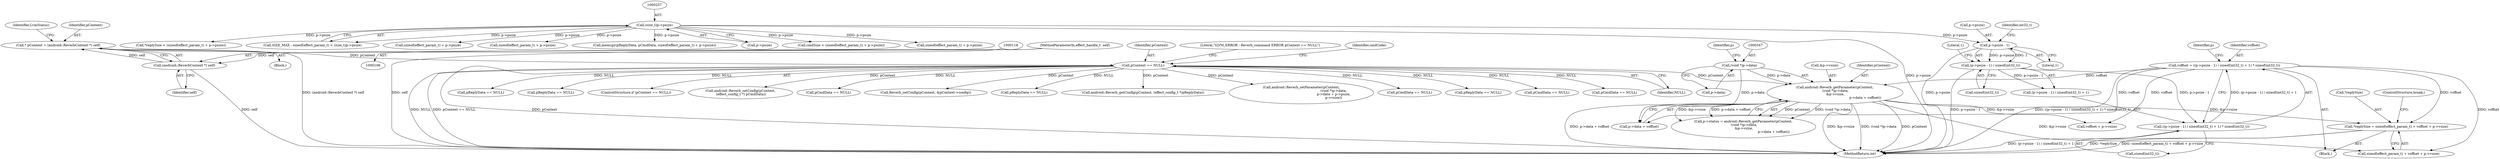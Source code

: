 digraph "0_Android_f490fc335772a9b14e78997486f4a572b0594c04_0@API" {
"1000360" [label="(Call,*replySize = sizeof(effect_param_t) + voffset + p->vsize)"];
"1000325" [label="(Call,voffset = ((p->psize - 1) / sizeof(int32_t) + 1) * sizeof(int32_t))"];
"1000327" [label="(Call,((p->psize - 1) / sizeof(int32_t) + 1) * sizeof(int32_t))"];
"1000329" [label="(Call,(p->psize - 1) / sizeof(int32_t))"];
"1000330" [label="(Call,p->psize - 1)"];
"1000256" [label="(Call,(size_t)p->psize)"];
"1000344" [label="(Call,android::Reverb_getParameter(pContext,\n (void *)p->data,\n &p->vsize,\n                                                          p->data + voffset))"];
"1000126" [label="(Call,pContext == NULL)"];
"1000115" [label="(Call,* pContext = (android::ReverbContext *) self)"];
"1000117" [label="(Call,(android::ReverbContext *) self)"];
"1000107" [label="(MethodParameterIn,effect_handle_t  self)"];
"1000346" [label="(Call,(void *)p->data)"];
"1000361" [label="(Call,*replySize)"];
"1000258" [label="(Call,p->psize)"];
"1000116" [label="(Identifier,pContext)"];
"1000330" [label="(Call,p->psize - 1)"];
"1000338" [label="(Call,sizeof(int32_t))"];
"1000336" [label="(Identifier,int32_t)"];
"1000128" [label="(Identifier,NULL)"];
"1000279" [label="(Call,cmdSize < (sizeof(effect_param_t) + p->psize))"];
"1000366" [label="(Call,voffset + p->vsize)"];
"1000348" [label="(Call,p->data)"];
"1000329" [label="(Call,(p->psize - 1) / sizeof(int32_t))"];
"1000141" [label="(Call,pReplyData == NULL)"];
"1000313" [label="(Call,sizeof(effect_param_t) + p->psize)"];
"1000210" [label="(Call,pReplyData == NULL)"];
"1000123" [label="(Identifier,LvmStatus)"];
"1000295" [label="(Call,*replySize < (sizeof(effect_param_t) + p->psize))"];
"1000342" [label="(Identifier,p)"];
"1000125" [label="(ControlStructure,if (pContext == NULL))"];
"1000115" [label="(Call,* pContext = (android::ReverbContext *) self)"];
"1000119" [label="(Identifier,self)"];
"1000337" [label="(Literal,1)"];
"1000335" [label="(Call,sizeof(int32_t))"];
"1000251" [label="(Call,SIZE_MAX - sizeof(effect_param_t) < (size_t)p->psize)"];
"1000256" [label="(Call,(size_t)p->psize)"];
"1000344" [label="(Call,android::Reverb_getParameter(pContext,\n (void *)p->data,\n &p->vsize,\n                                                          p->data + voffset))"];
"1000327" [label="(Call,((p->psize - 1) / sizeof(int32_t) + 1) * sizeof(int32_t))"];
"1000127" [label="(Identifier,pContext)"];
"1000126" [label="(Call,pContext == NULL)"];
"1000281" [label="(Call,sizeof(effect_param_t) + p->psize)"];
"1000345" [label="(Identifier,pContext)"];
"1000201" [label="(Call,android::Reverb_setConfig(pContext,\n (effect_config_t *) pCmdData))"];
"1000328" [label="(Call,(p->psize - 1) / sizeof(int32_t) + 1)"];
"1000363" [label="(Call,sizeof(effect_param_t) + voffset + p->vsize)"];
"1000117" [label="(Call,(android::ReverbContext *) self)"];
"1000376" [label="(Call,pCmdData == NULL)"];
"1000107" [label="(MethodParameterIn,effect_handle_t  self)"];
"1000351" [label="(Call,&p->vsize)"];
"1000235" [label="(Call,Reverb_setConfig(pContext, &pContext->config))"];
"1000326" [label="(Identifier,voffset)"];
"1000522" [label="(Call,pReplyData == NULL)"];
"1000371" [label="(ControlStructure,break;)"];
"1000331" [label="(Call,p->psize)"];
"1000298" [label="(Call,sizeof(effect_param_t) + p->psize)"];
"1000346" [label="(Call,(void *)p->data)"];
"1000228" [label="(Call,android::Reverb_getConfig(pContext, (effect_config_t *)pReplyData))"];
"1000113" [label="(Block,)"];
"1000243" [label="(Block,)"];
"1000340" [label="(Call,p->status = android::Reverb_getParameter(pContext,\n (void *)p->data,\n &p->vsize,\n                                                          p->data + voffset))"];
"1000430" [label="(Call,android::Reverb_setParameter(pContext,\n                                                              (void *)p->data,\n                                                              p->data + p->psize,\n                                                              p->vsize))"];
"1000325" [label="(Call,voffset = ((p->psize - 1) / sizeof(int32_t) + 1) * sizeof(int32_t))"];
"1000360" [label="(Call,*replySize = sizeof(effect_param_t) + voffset + p->vsize)"];
"1000334" [label="(Literal,1)"];
"1000355" [label="(Call,p->data + voffset)"];
"1000353" [label="(Identifier,p)"];
"1000563" [label="(Call,pCmdData == NULL)"];
"1000688" [label="(MethodReturn,int)"];
"1000451" [label="(Call,pReplyData == NULL)"];
"1000131" [label="(Literal,\"\tLVM_ERROR : Reverb_command ERROR pContext == NULL\")"];
"1000270" [label="(Call,pCmdData == NULL)"];
"1000169" [label="(Call,pCmdData == NULL)"];
"1000310" [label="(Call,memcpy(pReplyData, pCmdData, sizeof(effect_param_t) + p->psize))"];
"1000136" [label="(Identifier,cmdCode)"];
"1000360" -> "1000243"  [label="AST: "];
"1000360" -> "1000363"  [label="CFG: "];
"1000361" -> "1000360"  [label="AST: "];
"1000363" -> "1000360"  [label="AST: "];
"1000371" -> "1000360"  [label="CFG: "];
"1000360" -> "1000688"  [label="DDG: *replySize"];
"1000360" -> "1000688"  [label="DDG: sizeof(effect_param_t) + voffset + p->vsize"];
"1000325" -> "1000360"  [label="DDG: voffset"];
"1000344" -> "1000360"  [label="DDG: &p->vsize"];
"1000325" -> "1000243"  [label="AST: "];
"1000325" -> "1000327"  [label="CFG: "];
"1000326" -> "1000325"  [label="AST: "];
"1000327" -> "1000325"  [label="AST: "];
"1000342" -> "1000325"  [label="CFG: "];
"1000325" -> "1000688"  [label="DDG: ((p->psize - 1) / sizeof(int32_t) + 1) * sizeof(int32_t)"];
"1000327" -> "1000325"  [label="DDG: (p->psize - 1) / sizeof(int32_t) + 1"];
"1000325" -> "1000344"  [label="DDG: voffset"];
"1000325" -> "1000355"  [label="DDG: voffset"];
"1000325" -> "1000363"  [label="DDG: voffset"];
"1000325" -> "1000366"  [label="DDG: voffset"];
"1000327" -> "1000338"  [label="CFG: "];
"1000328" -> "1000327"  [label="AST: "];
"1000338" -> "1000327"  [label="AST: "];
"1000327" -> "1000688"  [label="DDG: (p->psize - 1) / sizeof(int32_t) + 1"];
"1000329" -> "1000327"  [label="DDG: p->psize - 1"];
"1000329" -> "1000328"  [label="AST: "];
"1000329" -> "1000335"  [label="CFG: "];
"1000330" -> "1000329"  [label="AST: "];
"1000335" -> "1000329"  [label="AST: "];
"1000337" -> "1000329"  [label="CFG: "];
"1000329" -> "1000688"  [label="DDG: p->psize - 1"];
"1000329" -> "1000328"  [label="DDG: p->psize - 1"];
"1000330" -> "1000329"  [label="DDG: p->psize"];
"1000330" -> "1000329"  [label="DDG: 1"];
"1000330" -> "1000334"  [label="CFG: "];
"1000331" -> "1000330"  [label="AST: "];
"1000334" -> "1000330"  [label="AST: "];
"1000336" -> "1000330"  [label="CFG: "];
"1000330" -> "1000688"  [label="DDG: p->psize"];
"1000256" -> "1000330"  [label="DDG: p->psize"];
"1000256" -> "1000251"  [label="AST: "];
"1000256" -> "1000258"  [label="CFG: "];
"1000257" -> "1000256"  [label="AST: "];
"1000258" -> "1000256"  [label="AST: "];
"1000251" -> "1000256"  [label="CFG: "];
"1000256" -> "1000688"  [label="DDG: p->psize"];
"1000256" -> "1000251"  [label="DDG: p->psize"];
"1000256" -> "1000279"  [label="DDG: p->psize"];
"1000256" -> "1000281"  [label="DDG: p->psize"];
"1000256" -> "1000295"  [label="DDG: p->psize"];
"1000256" -> "1000298"  [label="DDG: p->psize"];
"1000256" -> "1000310"  [label="DDG: p->psize"];
"1000256" -> "1000313"  [label="DDG: p->psize"];
"1000344" -> "1000340"  [label="AST: "];
"1000344" -> "1000355"  [label="CFG: "];
"1000345" -> "1000344"  [label="AST: "];
"1000346" -> "1000344"  [label="AST: "];
"1000351" -> "1000344"  [label="AST: "];
"1000355" -> "1000344"  [label="AST: "];
"1000340" -> "1000344"  [label="CFG: "];
"1000344" -> "1000688"  [label="DDG: &p->vsize"];
"1000344" -> "1000688"  [label="DDG: (void *)p->data"];
"1000344" -> "1000688"  [label="DDG: pContext"];
"1000344" -> "1000688"  [label="DDG: p->data + voffset"];
"1000344" -> "1000340"  [label="DDG: pContext"];
"1000344" -> "1000340"  [label="DDG: (void *)p->data"];
"1000344" -> "1000340"  [label="DDG: &p->vsize"];
"1000344" -> "1000340"  [label="DDG: p->data + voffset"];
"1000126" -> "1000344"  [label="DDG: pContext"];
"1000346" -> "1000344"  [label="DDG: p->data"];
"1000344" -> "1000363"  [label="DDG: &p->vsize"];
"1000344" -> "1000366"  [label="DDG: &p->vsize"];
"1000126" -> "1000125"  [label="AST: "];
"1000126" -> "1000128"  [label="CFG: "];
"1000127" -> "1000126"  [label="AST: "];
"1000128" -> "1000126"  [label="AST: "];
"1000131" -> "1000126"  [label="CFG: "];
"1000136" -> "1000126"  [label="CFG: "];
"1000126" -> "1000688"  [label="DDG: pContext == NULL"];
"1000126" -> "1000688"  [label="DDG: pContext"];
"1000126" -> "1000688"  [label="DDG: NULL"];
"1000115" -> "1000126"  [label="DDG: pContext"];
"1000126" -> "1000141"  [label="DDG: NULL"];
"1000126" -> "1000169"  [label="DDG: NULL"];
"1000126" -> "1000201"  [label="DDG: pContext"];
"1000126" -> "1000210"  [label="DDG: NULL"];
"1000126" -> "1000228"  [label="DDG: pContext"];
"1000126" -> "1000235"  [label="DDG: pContext"];
"1000126" -> "1000270"  [label="DDG: NULL"];
"1000126" -> "1000376"  [label="DDG: NULL"];
"1000126" -> "1000430"  [label="DDG: pContext"];
"1000126" -> "1000451"  [label="DDG: NULL"];
"1000126" -> "1000522"  [label="DDG: NULL"];
"1000126" -> "1000563"  [label="DDG: NULL"];
"1000115" -> "1000113"  [label="AST: "];
"1000115" -> "1000117"  [label="CFG: "];
"1000116" -> "1000115"  [label="AST: "];
"1000117" -> "1000115"  [label="AST: "];
"1000123" -> "1000115"  [label="CFG: "];
"1000115" -> "1000688"  [label="DDG: (android::ReverbContext *) self"];
"1000117" -> "1000115"  [label="DDG: self"];
"1000117" -> "1000119"  [label="CFG: "];
"1000118" -> "1000117"  [label="AST: "];
"1000119" -> "1000117"  [label="AST: "];
"1000117" -> "1000688"  [label="DDG: self"];
"1000107" -> "1000117"  [label="DDG: self"];
"1000107" -> "1000106"  [label="AST: "];
"1000107" -> "1000688"  [label="DDG: self"];
"1000346" -> "1000348"  [label="CFG: "];
"1000347" -> "1000346"  [label="AST: "];
"1000348" -> "1000346"  [label="AST: "];
"1000353" -> "1000346"  [label="CFG: "];
"1000346" -> "1000355"  [label="DDG: p->data"];
}
